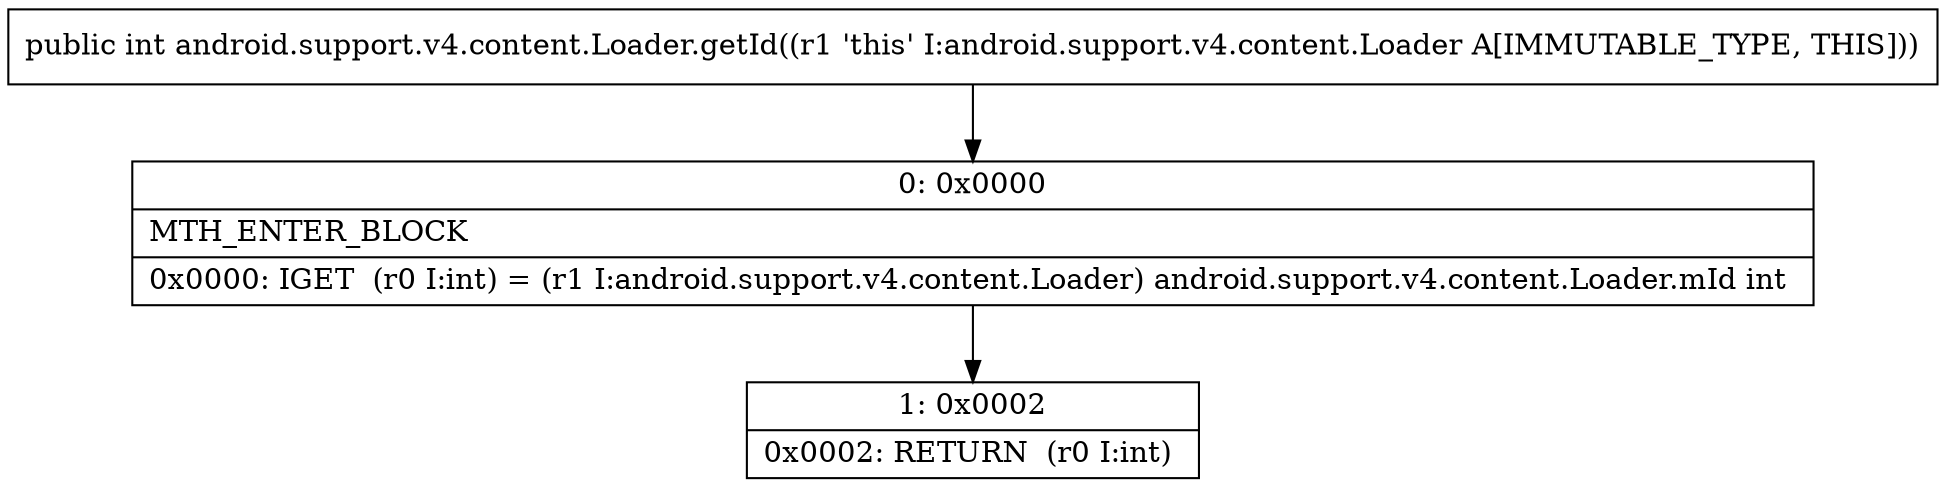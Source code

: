 digraph "CFG forandroid.support.v4.content.Loader.getId()I" {
Node_0 [shape=record,label="{0\:\ 0x0000|MTH_ENTER_BLOCK\l|0x0000: IGET  (r0 I:int) = (r1 I:android.support.v4.content.Loader) android.support.v4.content.Loader.mId int \l}"];
Node_1 [shape=record,label="{1\:\ 0x0002|0x0002: RETURN  (r0 I:int) \l}"];
MethodNode[shape=record,label="{public int android.support.v4.content.Loader.getId((r1 'this' I:android.support.v4.content.Loader A[IMMUTABLE_TYPE, THIS])) }"];
MethodNode -> Node_0;
Node_0 -> Node_1;
}

